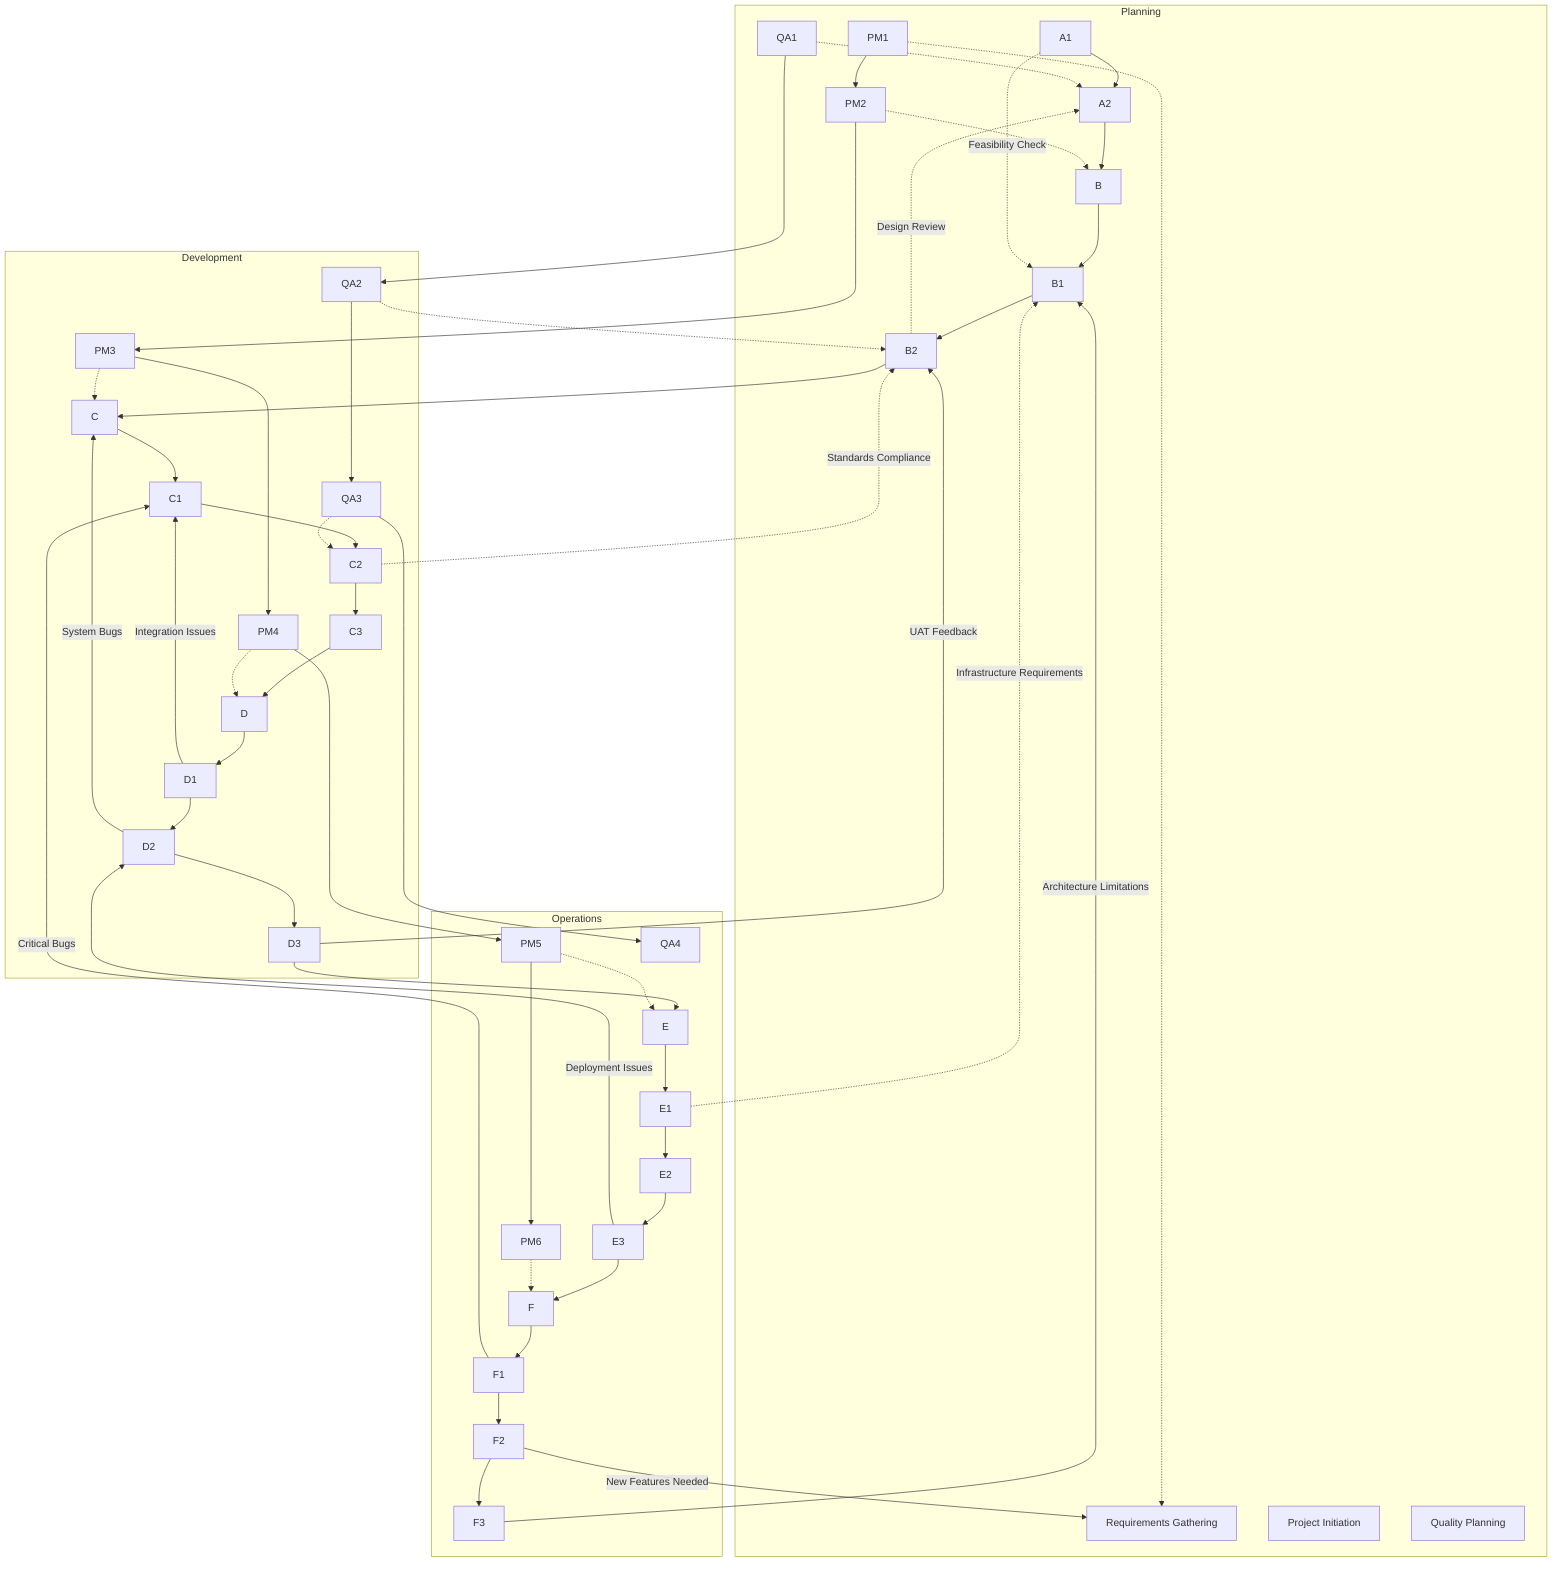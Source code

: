 flowchart TD
    A[Requirements Gathering]
    A1
    A2
    B
    B1
    B2
    C
    C1
    C2
    C3
    D
    D1
    D2
    D3
    E
    E1
    E2
    E3
    F
    F1
    F2
    F3
    PM[Project Initiation]
    PM1
    PM2
    PM3
    PM4
    PM5
    PM6
    QA[Quality Planning]
    QA1
    QA2
    QA3
    QA4
    A1 --> A2
    A2 --> B
    B --> B1
    B1 --> B2
    B2 --> C
    C --> C1
    C1 --> C2
    C2 --> C3
    C3 --> D
    D --> D1
    D1 --> D2
    D2 --> D3
    D3 --> E
    E --> E1
    E1 --> E2
    E2 --> E3
    E3 --> F
    F --> F1
    F1 --> F2
    F2 --> F3
    D1 -->|Integration Issues| C1
    D2 -->|System Bugs| C
    D3 -->|UAT Feedback| B2
    E3 -->|Deployment Issues| D2
    F1 -->|Critical Bugs| C1
    F2 -->|New Features Needed| A
    F3 -->|Architecture Limitations| B1
    A1 -.->|Feasibility Check| B1
    B2 -.->|Design Review| A2
    C2 -.->|Standards Compliance| B2
    E1 -.->|Infrastructure Requirements| B1
    PM1 --> PM2
    PM2 --> PM3
    PM3 --> PM4
    PM4 --> PM5
    PM5 --> PM6
    PM1 -.-> A
    PM2 -.-> B
    PM3 -.-> C
    PM4 -.-> D
    PM5 -.-> E
    PM6 -.-> F
    QA1 --> QA2
    QA2 --> QA3
    QA3 --> QA4
    QA1 -.-> A2
    QA2 -.-> B2
    QA3 -.-> C2
    subgraph Planning
        A
        A1
        A2
        B
        B1
        B2
        PM
        PM1
        PM2
        QA
        QA1
    end
    subgraph Development
        C
        C1
        C2
        C3
        D
        D1
        D2
        D3
        PM3
        PM4
        QA2
        QA3
    end
    subgraph Operations
        E
        E1
        E2
        E3
        F
        F1
        F2
        F3
        PM5
        PM6
        QA4
    end